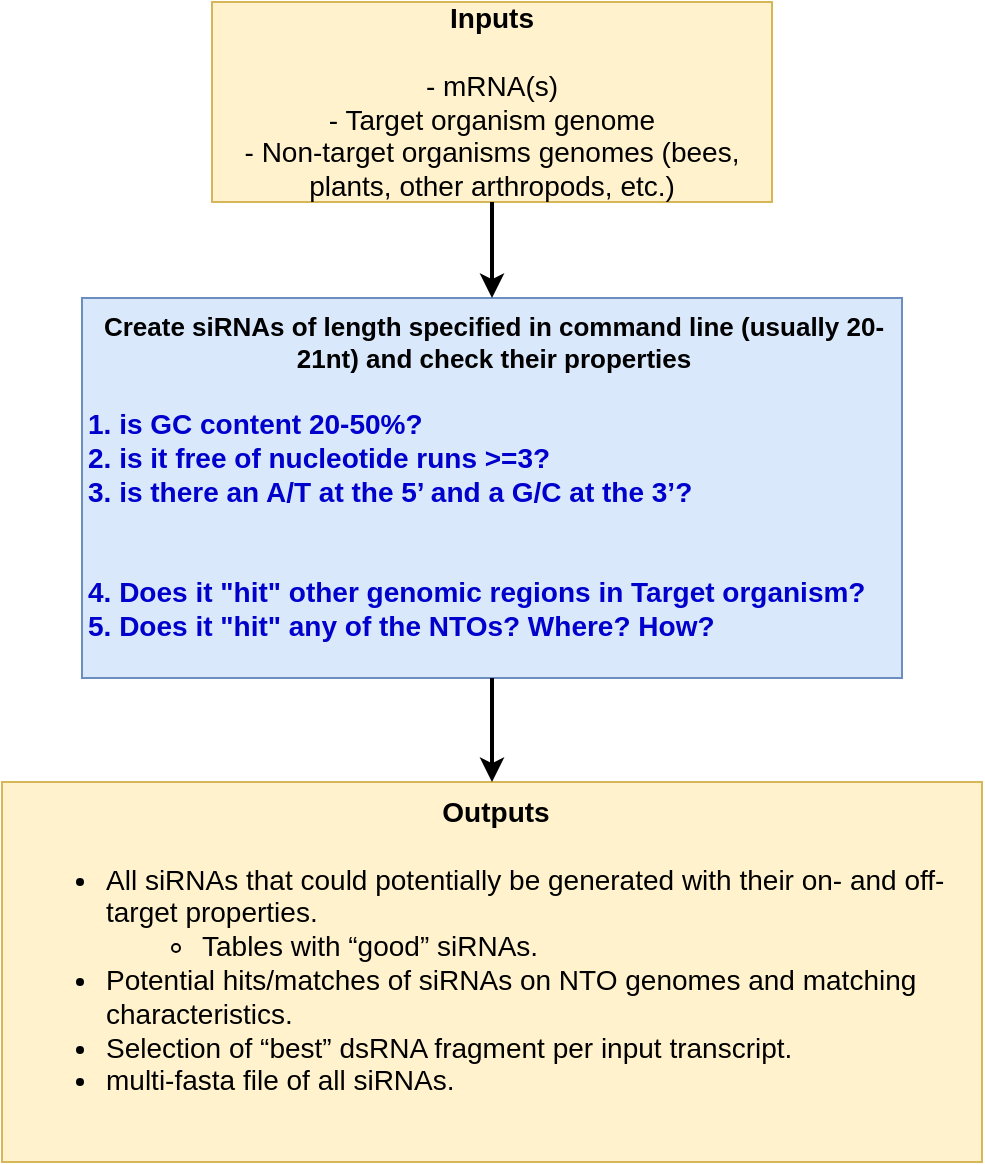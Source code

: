 <mxfile>
    <diagram id="9hZy5mqHCEDNIBoQOq3t" name="Page-1">
        <mxGraphModel dx="1945" dy="674" grid="1" gridSize="10" guides="1" tooltips="1" connect="1" arrows="1" fold="1" page="0" pageScale="1" pageWidth="1169" pageHeight="827" background="#FFFFFF" math="0" shadow="0">
            <root>
                <mxCell id="0"/>
                <mxCell id="1" parent="0"/>
                <mxCell id="4" value="&lt;b style=&quot;font-size: 14px;&quot;&gt;Inputs&lt;br style=&quot;font-size: 14px;&quot;&gt;&lt;/b&gt;&lt;br style=&quot;border-color: var(--border-color); font-size: 14px;&quot;&gt;- mRNA(s)&lt;br style=&quot;font-size: 14px;&quot;&gt;- Target organism genome&lt;br style=&quot;font-size: 14px;&quot;&gt;- Non-target organisms genomes (bees, plants, other arthropods, etc.)" style="whiteSpace=wrap;html=1;rounded=0;glass=0;fillColor=#fff2cc;strokeColor=#d6b656;fontSize=14;" parent="1" vertex="1">
                    <mxGeometry x="-195" width="280" height="100" as="geometry"/>
                </mxCell>
                <mxCell id="7" value="&lt;b style=&quot;font-size: 13px;&quot;&gt;Create siRNAs of length specified in command line (usually 20-21nt) and check their properties&lt;br style=&quot;font-size: 13px;&quot;&gt;&lt;/b&gt;&lt;b style=&quot;background-color: initial; font-size: 14px;&quot;&gt;&lt;br style=&quot;font-size: 13px;&quot;&gt;&lt;div style=&quot;&quot;&gt;&lt;div style=&quot;text-align: left;&quot;&gt;&lt;font color=&quot;#0000cc&quot;&gt;1. is GC content 20-50%?&lt;/font&gt;&lt;/div&gt;&lt;div style=&quot;text-align: left;&quot;&gt;&lt;font color=&quot;#0000cc&quot;&gt;2. is it free of nucleotide runs &amp;gt;=3?&lt;/font&gt;&lt;/div&gt;&lt;div style=&quot;text-align: left;&quot;&gt;&lt;font color=&quot;#0000cc&quot;&gt;3. is there an A/T at the 5’ and a G/C at the 3’?&lt;/font&gt;&lt;/div&gt;&lt;div style=&quot;text-align: left;&quot;&gt;&lt;font color=&quot;#0000cc&quot;&gt;&lt;br style=&quot;&quot;&gt;&lt;/font&gt;&lt;/div&gt;&lt;div style=&quot;text-align: left;&quot;&gt;&lt;font color=&quot;#0000cc&quot;&gt;&lt;br style=&quot;&quot;&gt;&lt;/font&gt;&lt;/div&gt;&lt;div style=&quot;text-align: left;&quot;&gt;&lt;font color=&quot;#0000cc&quot;&gt;4. Does it &quot;hit&quot; other genomic regions in Target organism?&lt;/font&gt;&lt;/div&gt;&lt;div style=&quot;text-align: left;&quot;&gt;&lt;font color=&quot;#0000cc&quot;&gt;5. Does it &quot;hit&quot; any of the NTOs? Where? How?&lt;/font&gt;&lt;/div&gt;&lt;div style=&quot;text-align: left;&quot;&gt;&lt;br style=&quot;&quot;&gt;&lt;/div&gt;&lt;div style=&quot;font-size: 13px;&quot;&gt;&lt;br style=&quot;font-size: 13px;&quot;&gt;&lt;/div&gt;&lt;/div&gt;&lt;/b&gt;" style="whiteSpace=wrap;labelBackgroundColor=none;fontSize=13;align=center;spacing=2;verticalAlign=top;fillColor=#dae8fc;strokeColor=#6c8ebf;html=1;rounded=0;glass=0;spacingLeft=2;" parent="1" vertex="1">
                    <mxGeometry x="-260" y="148" width="410" height="190" as="geometry"/>
                </mxCell>
                <mxCell id="8" value="&lt;div style=&quot;font-size: 14px;&quot;&gt;&lt;div style=&quot;text-align: center;&quot;&gt;&lt;span style=&quot;background-color: transparent; font-family: Calibri, sans-serif;&quot;&gt;&lt;b&gt;Outputs&lt;/b&gt;&lt;/span&gt;&lt;/div&gt;&lt;div style=&quot;text-align: center;&quot;&gt;&lt;span style=&quot;background-color: transparent; font-family: Calibri, sans-serif;&quot;&gt;&lt;br&gt;&lt;/span&gt;&lt;/div&gt;&lt;ul id=&quot;docs-internal-guid-77ae69f3-7fff-f819-7867-f8c8b844792a&quot; style=&quot;margin-top:0;margin-bottom:0;padding-inline-start:48px;&quot;&gt;&lt;li&gt;&lt;span style=&quot;background-color: transparent; font-family: Calibri, sans-serif;&quot;&gt;All siRNAs that could potentially be generated with their on- and off-target properties.&lt;/span&gt;&lt;br&gt;&lt;/li&gt;&lt;ul style=&quot;margin-top:0;margin-bottom:0;padding-inline-start:48px;&quot;&gt;&lt;li&gt;&lt;span style=&quot;background-color: transparent; font-family: Calibri, sans-serif;&quot;&gt;Tables with “good” siRNAs.&lt;/span&gt;&lt;br&gt;&lt;/li&gt;&lt;/ul&gt;&lt;li&gt;&lt;span style=&quot;background-color: transparent; font-family: Calibri, sans-serif;&quot;&gt;Potential hits/matches of siRNAs on NTO genomes and matching characteristics.&lt;/span&gt;&lt;br&gt;&lt;/li&gt;&lt;li&gt;&lt;span style=&quot;background-color: transparent; font-family: Calibri, sans-serif;&quot;&gt;Selection of “best” dsRNA fragment per input transcript.&lt;/span&gt;&lt;br&gt;&lt;/li&gt;&lt;li&gt;&lt;span style=&quot;background-color: transparent; font-family: Calibri, sans-serif;&quot;&gt;multi-fasta file of all siRNAs.&lt;/span&gt;&lt;/li&gt;&lt;/ul&gt;&lt;/div&gt;" style="whiteSpace=wrap;labelBackgroundColor=none;fontSize=12;align=left;spacing=2;verticalAlign=top;fillColor=#fff2cc;strokeColor=#d6b656;html=1;rounded=0;glass=0;spacingLeft=2;" parent="1" vertex="1">
                    <mxGeometry x="-300" y="390" width="490" height="190" as="geometry"/>
                </mxCell>
                <mxCell id="9" value="" style="endArrow=classic;html=1;fontSize=14;entryX=0.5;entryY=0;entryDx=0;entryDy=0;exitX=0.5;exitY=1;exitDx=0;exitDy=0;strokeWidth=2;strokeColor=default;fillColor=#050505;fillStyle=solid;" parent="1" source="7" target="8" edge="1">
                    <mxGeometry width="50" height="50" relative="1" as="geometry">
                        <mxPoint x="-30" y="340" as="sourcePoint"/>
                        <mxPoint x="-10" y="330" as="targetPoint"/>
                    </mxGeometry>
                </mxCell>
                <mxCell id="10" value="" style="endArrow=classic;html=1;fontSize=14;entryX=0.5;entryY=0;entryDx=0;entryDy=0;strokeWidth=2;strokeColor=default;fillColor=#050505;fillStyle=solid;exitX=0.5;exitY=1;exitDx=0;exitDy=0;" parent="1" source="4" target="7" edge="1">
                    <mxGeometry width="50" height="50" relative="1" as="geometry">
                        <mxPoint x="-40" y="110" as="sourcePoint"/>
                        <mxPoint x="-45" y="149" as="targetPoint"/>
                    </mxGeometry>
                </mxCell>
            </root>
        </mxGraphModel>
    </diagram>
</mxfile>